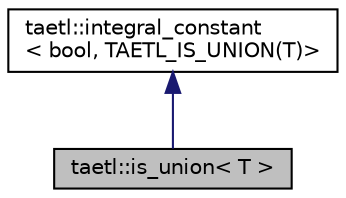 digraph "taetl::is_union&lt; T &gt;"
{
  edge [fontname="Helvetica",fontsize="10",labelfontname="Helvetica",labelfontsize="10"];
  node [fontname="Helvetica",fontsize="10",shape=record];
  Node0 [label="taetl::is_union\< T \>",height=0.2,width=0.4,color="black", fillcolor="grey75", style="filled", fontcolor="black"];
  Node1 -> Node0 [dir="back",color="midnightblue",fontsize="10",style="solid",fontname="Helvetica"];
  Node1 [label="taetl::integral_constant\l\< bool, TAETL_IS_UNION(T)\>",height=0.2,width=0.4,color="black", fillcolor="white", style="filled",URL="$structtaetl_1_1integral__constant.html"];
}
